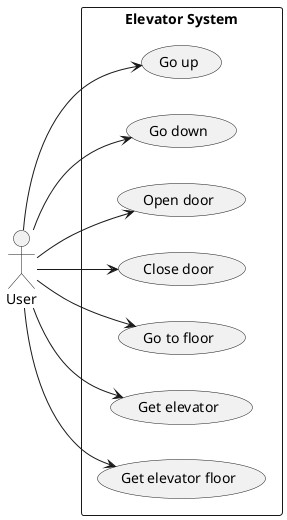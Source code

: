@startuml usecase

left to right direction

actor User as user

rectangle "Elevator System" {
    usecase "Go up" as goUp
    usecase "Go down" as goDown
    usecase "Open door" as openDoor
    usecase "Close door" as closeDoor
    usecase "Go to floor" as goToFloor
    usecase "Get elevator" as getElevator
    usecase "Get elevator floor" as getElevatorFloor
}

user --> goUp
user --> goDown
user --> openDoor
user --> closeDoor
user --> goToFloor
user --> getElevator
user --> getElevatorFloor

@enduml

@startuml class

class FloorPanel {
    -floors: Int[]
    +goingUp: Bool
    +goingDown: Bool
    +goUp()
    +goDown()
}
class ElevatorPanel {
    +goto(floor: Int)
    +openDoor()
    +closeDoor()
}
class Elevator {
    +state: Enum
    +floor: Int
    +targetFloors: Int[]
    +goUp()
    +goDown()
    +openDoor()
    +closeDoor()
}
class ElevatorControl {
    +requestElevator(from: Int, to: Int): Elevator
    +moveElevator(elevator: Elevator, to: Int)
}

FloorPanel "3" <--> "1" ElevatorControl : "messages"
FloorPanel "3" <-- "1" Elevator: "messages"
ElevatorPanel "1" --* "1" Elevator
ElevatorPanel "2" <--> "1" ElevatorControl : "messages"
ElevatorControl "1" --> "2" Elevator : "controls"

@enduml

@startuml sequence

skinparam sequenceMessageAlign center

participant User as user
participant Elevator as elevator
participant ElevatorControl as elevatorControl

user -> elevator: Go up from floor 1
elevator -> elevatorControl: Request elevator to go up from floor 1
elevatorControl --> elevator: Dispatch elevator to floor 1
elevator --> user: Elevator is going down to floor 1
user -> elevator: Go to floor 3
elevator -> elevatorControl: Request elevator to go to floor 3
elevatorControl --> elevator: Dispatch elevator to floor 3
elevator --> user: Elevator is going to floor 3

@enduml